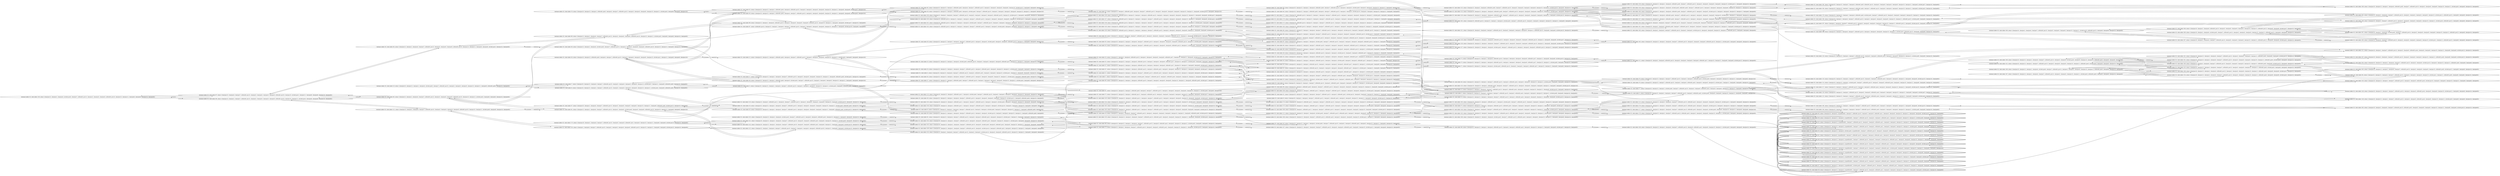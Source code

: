 digraph {
rankdir="LR"
s136[label="(instance index=25, state index=136, atoms={clear(pos12), clear(pos1), clear(pos4), at(robot,pos0), clear(pos7), at(block01,pos15), clear(pos2), clear(pos5), clear(pos3), at(block01,pos10), clear(pos13), clear(pos11), clear(pos8), clear(pos6), clear(pos14), clear(pos9)})"]
s99[label="(instance index=25, state index=99, atoms={clear(pos12), clear(pos1), clear(pos7), at(block01,pos15), clear(pos2), clear(pos5), clear(pos3), clear(pos0), at(block01,pos10), clear(pos13), clear(pos11), at(robot,pos4), clear(pos8), clear(pos6), clear(pos14), clear(pos9)})"]
s97[label="(instance index=25, state index=97, atoms={clear(pos12), clear(pos4), clear(pos7), at(block01,pos15), clear(pos2), clear(pos5), clear(pos3), clear(pos0), at(block01,pos10), clear(pos13), at(robot,pos1), clear(pos11), clear(pos8), clear(pos6), clear(pos14), clear(pos9)})"]
s64[label="(instance index=25, state index=64, atoms={clear(pos12), clear(pos1), clear(pos4), clear(pos7), at(block01,pos15), clear(pos5), clear(pos3), clear(pos0), at(block01,pos10), clear(pos13), clear(pos11), clear(pos8), clear(pos6), at(robot,pos2), clear(pos14), clear(pos9)})"]
s121[label="(instance index=25, state index=121, atoms={clear(pos12), clear(pos1), clear(pos4), clear(pos7), at(block01,pos15), clear(pos2), clear(pos5), clear(pos3), clear(pos0), at(block01,pos10), clear(pos13), clear(pos11), at(robot,pos8), clear(pos6), clear(pos14), clear(pos9)})"]
s65[label="(instance index=25, state index=65, atoms={clear(pos12), clear(pos1), clear(pos4), clear(pos7), at(block01,pos15), clear(pos2), clear(pos3), clear(pos0), at(block01,pos10), clear(pos13), clear(pos11), at(robot,pos5), clear(pos8), clear(pos6), clear(pos14), clear(pos9)})"]
s16[label="(instance index=25, state index=16, atoms={clear(pos10), clear(pos12), clear(pos1), clear(pos4), at(robot,pos0), clear(pos7), at(block01,pos15), clear(pos2), clear(pos5), clear(pos3), clear(pos13), clear(pos11), clear(pos8), at(block01,pos6), clear(pos14), clear(pos9)})"]
s98[label="(instance index=25, state index=98, atoms={clear(pos12), clear(pos1), clear(pos4), clear(pos7), at(block01,pos15), clear(pos2), clear(pos5), clear(pos0), at(block01,pos10), clear(pos13), clear(pos11), at(robot,pos3), clear(pos8), clear(pos6), clear(pos14), clear(pos9)})"]
s36[label="(instance index=25, state index=36, atoms={clear(pos12), clear(pos1), clear(pos4), at(robot,pos6), clear(pos7), at(block01,pos15), clear(pos2), clear(pos5), clear(pos3), clear(pos0), at(block01,pos10), clear(pos13), clear(pos11), clear(pos8), clear(pos14), clear(pos9)})"]
s79[label="(instance index=25, state index=79, atoms={clear(pos10), clear(pos12), clear(pos1), at(block01,pos9), clear(pos4), clear(pos7), at(block01,pos15), clear(pos2), clear(pos5), clear(pos0), clear(pos13), clear(pos11), at(robot,pos3), clear(pos8), clear(pos6), clear(pos14)})"]
s173[label="(instance index=25, state index=173, atoms={clear(pos10), clear(pos1), clear(pos4), clear(pos7), at(block01,pos15), clear(pos5), clear(pos3), at(block01,pos2), clear(pos0), clear(pos13), clear(pos11), clear(pos8), clear(pos6), at(robot,pos12), clear(pos14), clear(pos9)})"]
s26[label="(instance index=25, state index=26, atoms={clear(pos10), clear(pos12), at(block01,pos9), clear(pos4), clear(pos7), at(block01,pos15), clear(pos2), clear(pos5), clear(pos3), clear(pos0), clear(pos13), at(robot,pos1), clear(pos11), clear(pos8), clear(pos6), clear(pos14)})"]
s153[label="(instance index=25, state index=153, atoms={clear(pos1), clear(pos4), clear(pos7), at(block01,pos15), clear(pos2), clear(pos5), clear(pos3), clear(pos0), at(block01,pos10), clear(pos13), clear(pos11), clear(pos8), clear(pos6), at(robot,pos12), clear(pos14), clear(pos9)})"]
s81[label="(instance index=25, state index=81, atoms={clear(pos12), clear(pos1), clear(pos4), clear(pos7), at(block01,pos15), clear(pos2), clear(pos5), at(robot,pos9), clear(pos3), clear(pos0), at(block01,pos10), clear(pos13), clear(pos11), clear(pos8), clear(pos6), clear(pos14)})"]
s37[label="(instance index=25, state index=37, atoms={clear(pos10), clear(pos1), clear(pos4), clear(pos7), at(block01,pos15), clear(pos2), clear(pos5), clear(pos3), clear(pos0), clear(pos13), clear(pos11), clear(pos8), at(block01,pos6), at(robot,pos12), clear(pos14), clear(pos9)})"]
s8[label="(instance index=25, state index=8, atoms={clear(pos10), clear(pos12), clear(pos1), clear(pos7), at(block01,pos15), clear(pos2), clear(pos5), clear(pos3), clear(pos0), clear(pos13), clear(pos11), at(robot,pos4), clear(pos8), at(block01,pos6), clear(pos14), clear(pos9)})"]
s7[label="(instance index=25, state index=7, atoms={clear(pos10), clear(pos12), clear(pos4), clear(pos7), at(block01,pos15), clear(pos2), clear(pos5), clear(pos3), clear(pos0), clear(pos13), at(robot,pos1), clear(pos11), clear(pos8), at(block01,pos6), clear(pos14), clear(pos9)})"]
s66[label="(instance index=25, state index=66, atoms={clear(pos12), clear(pos1), clear(pos4), at(block01,pos15), clear(pos2), clear(pos5), clear(pos3), clear(pos0), at(block01,pos10), clear(pos13), clear(pos11), clear(pos8), clear(pos6), at(robot,pos7), clear(pos14), clear(pos9)})"]
s52[label="(instance index=25, state index=52, atoms={clear(pos10), clear(pos12), clear(pos1), at(block01,pos9), clear(pos4), at(block01,pos15), clear(pos2), clear(pos5), clear(pos3), clear(pos0), clear(pos13), clear(pos11), clear(pos8), clear(pos6), at(robot,pos7), clear(pos14)})"]
s50[label="(instance index=25, state index=50, atoms={clear(pos10), clear(pos12), clear(pos1), at(block01,pos9), clear(pos4), clear(pos7), at(block01,pos15), clear(pos5), clear(pos3), clear(pos0), clear(pos13), clear(pos11), clear(pos8), clear(pos6), at(robot,pos2), clear(pos14)})"]
s12[label="(instance index=25, state index=12, atoms={clear(pos10), clear(pos12), clear(pos1), at(block01,pos9), clear(pos4), clear(pos7), at(block01,pos15), clear(pos2), clear(pos3), clear(pos0), clear(pos13), clear(pos11), at(robot,pos5), clear(pos8), clear(pos6), clear(pos14)})"]
s49[label="(instance index=25, state index=49, atoms={clear(pos10), clear(pos12), clear(pos1), at(block01,pos9), clear(pos4), at(robot,pos0), clear(pos7), at(block01,pos15), clear(pos2), clear(pos5), clear(pos3), clear(pos13), clear(pos11), clear(pos8), clear(pos6), clear(pos14)})"]
s17[label="(instance index=25, state index=17, atoms={clear(pos10), clear(pos12), clear(pos1), clear(pos4), clear(pos7), at(block01,pos15), clear(pos5), clear(pos3), clear(pos0), clear(pos13), clear(pos11), clear(pos8), at(block01,pos6), at(robot,pos2), clear(pos14), clear(pos9)})"]
s141[label="(instance index=25, state index=141, atoms={clear(pos10), clear(pos12), clear(pos1), clear(pos4), clear(pos7), at(block01,pos15), clear(pos5), clear(pos3), at(block01,pos2), clear(pos0), clear(pos13), clear(pos11), at(robot,pos8), clear(pos6), clear(pos14), clear(pos9)})"]
s142[label="(instance index=25, state index=142, atoms={clear(pos10), clear(pos12), clear(pos1), clear(pos4), clear(pos7), at(block01,pos15), clear(pos5), clear(pos3), at(block01,pos2), clear(pos0), clear(pos11), clear(pos8), clear(pos6), at(robot,pos13), clear(pos14), clear(pos9)})"]
s132[label="(instance index=25, state index=132, atoms={clear(pos10), clear(pos12), clear(pos1), clear(pos4), at(robot,pos0), clear(pos7), at(block01,pos15), clear(pos5), clear(pos3), at(block01,pos2), clear(pos13), clear(pos11), clear(pos8), clear(pos6), clear(pos14), clear(pos9)})"]
s3[label="(instance index=25, state index=3, atoms={clear(pos10), clear(pos12), clear(pos1), clear(pos4), clear(pos7), at(block01,pos15), clear(pos2), clear(pos3), clear(pos0), clear(pos13), clear(pos11), at(robot,pos5), clear(pos8), at(block01,pos6), clear(pos14), clear(pos9)})"]
s122[label="(instance index=25, state index=122, atoms={clear(pos12), clear(pos1), clear(pos4), clear(pos7), at(block01,pos15), clear(pos2), clear(pos5), clear(pos3), clear(pos0), at(block01,pos10), clear(pos11), clear(pos8), clear(pos6), at(robot,pos13), clear(pos14), clear(pos9)})"]
s18[label="(instance index=25, state index=18, atoms={clear(pos10), clear(pos12), clear(pos1), clear(pos4), clear(pos7), at(block01,pos15), clear(pos2), clear(pos5), clear(pos3), clear(pos0), clear(pos13), clear(pos11), at(robot,pos8), at(block01,pos6), clear(pos14), clear(pos9)})"]
s20[label="(instance index=25, state index=20, atoms={clear(pos10), clear(pos12), clear(pos1), clear(pos4), clear(pos7), at(block01,pos15), clear(pos2), clear(pos5), clear(pos3), clear(pos0), clear(pos11), clear(pos8), at(block01,pos6), at(robot,pos13), clear(pos14), clear(pos9)})"]
s67[label="(instance index=25, state index=67, atoms={at(block01,pos14), clear(pos12), clear(pos1), clear(pos4), clear(pos7), at(block01,pos15), clear(pos2), clear(pos5), clear(pos3), clear(pos0), clear(pos13), clear(pos11), clear(pos8), at(robot,pos10), clear(pos6), clear(pos9)})"]
s123[label="(instance index=25, state index=123, atoms={clear(pos12), clear(pos1), at(block01,pos11), clear(pos4), clear(pos7), at(block01,pos15), clear(pos2), clear(pos5), clear(pos3), clear(pos0), clear(pos13), clear(pos8), at(robot,pos10), clear(pos6), clear(pos14), clear(pos9)})"]
s91[label="(instance index=25, state index=91, atoms={clear(pos10), clear(pos12), clear(pos4), clear(pos7), at(block01,pos15), clear(pos5), clear(pos3), at(block01,pos2), clear(pos0), clear(pos13), at(robot,pos1), clear(pos11), clear(pos8), clear(pos6), clear(pos14), clear(pos9)})"]
s24[label="(instance index=25, state index=24, atoms={clear(pos10), clear(pos12), clear(pos1), clear(pos4), clear(pos7), at(block01,pos15), clear(pos2), at(block01,pos5), clear(pos0), clear(pos13), clear(pos11), at(robot,pos3), clear(pos8), clear(pos6), clear(pos14), clear(pos9)})"]
s9[label="(instance index=25, state index=9, atoms={clear(pos10), clear(pos12), clear(pos1), clear(pos4), clear(pos7), at(block01,pos15), clear(pos2), clear(pos5), at(robot,pos9), clear(pos3), clear(pos0), clear(pos13), clear(pos11), clear(pos8), at(block01,pos6), clear(pos14)})"]
s4[label="(instance index=25, state index=4, atoms={clear(pos10), clear(pos12), clear(pos4), clear(pos7), at(block01,pos15), clear(pos2), at(block01,pos5), clear(pos3), clear(pos0), clear(pos13), at(robot,pos1), clear(pos11), clear(pos8), clear(pos6), clear(pos14), clear(pos9)})"]
s38[label="(instance index=25, state index=38, atoms={clear(pos10), clear(pos12), clear(pos1), clear(pos4), clear(pos7), at(block01,pos15), clear(pos2), clear(pos5), clear(pos3), clear(pos0), clear(pos13), at(robot,pos11), clear(pos8), at(block01,pos6), clear(pos14), clear(pos9)})"]
s39[label="(instance index=25, state index=39, atoms={clear(pos10), clear(pos12), clear(pos1), clear(pos4), clear(pos7), at(block01,pos15), clear(pos2), clear(pos5), at(robot,pos14), clear(pos3), clear(pos0), clear(pos13), clear(pos11), clear(pos8), at(block01,pos6), clear(pos9)})"]
s104[label="(instance index=25, state index=104, atoms={clear(pos10), clear(pos12), clear(pos1), clear(pos7), at(block01,pos15), clear(pos5), clear(pos3), at(block01,pos2), clear(pos0), clear(pos13), clear(pos11), at(robot,pos4), clear(pos8), clear(pos6), clear(pos14), clear(pos9)})"]
s105[label="(instance index=25, state index=105, atoms={clear(pos10), clear(pos12), clear(pos1), clear(pos4), clear(pos7), at(block01,pos15), clear(pos5), at(robot,pos9), clear(pos3), at(block01,pos2), clear(pos0), clear(pos13), clear(pos11), clear(pos8), clear(pos6), clear(pos14)})"]
s108[label="(instance index=25, state index=108, atoms={clear(pos10), clear(pos12), clear(pos1), clear(pos4), clear(pos7), at(block01,pos15), clear(pos5), at(robot,pos14), clear(pos3), at(block01,pos2), clear(pos0), clear(pos13), clear(pos11), clear(pos8), clear(pos6), clear(pos9)})"]
s35[label="(instance index=25, state index=35, atoms={clear(pos10), clear(pos12), clear(pos1), clear(pos4), clear(pos7), at(block01,pos15), clear(pos2), clear(pos5), clear(pos0), clear(pos13), clear(pos11), at(robot,pos3), clear(pos8), at(block01,pos6), clear(pos14), clear(pos9)})"]
s154[label="(instance index=25, state index=154, atoms={clear(pos12), clear(pos1), clear(pos4), clear(pos7), at(block01,pos15), clear(pos2), clear(pos5), at(robot,pos14), clear(pos3), clear(pos0), at(block01,pos10), clear(pos13), clear(pos11), clear(pos8), clear(pos6), clear(pos9)})"]
s27[label="(instance index=25, state index=27, atoms={clear(pos10), clear(pos12), clear(pos1), at(block01,pos9), clear(pos7), at(block01,pos15), clear(pos2), clear(pos5), clear(pos3), clear(pos0), clear(pos13), clear(pos11), at(robot,pos4), clear(pos8), clear(pos6), clear(pos14)})"]
s28[label="(instance index=25, state index=28, atoms={clear(pos10), clear(pos12), clear(pos1), at(block01,pos9), clear(pos4), at(robot,pos6), clear(pos7), at(block01,pos15), clear(pos2), clear(pos5), clear(pos3), clear(pos0), clear(pos13), clear(pos11), clear(pos8), clear(pos14)})"]
s82[label="(instance index=25, state index=82, atoms={clear(pos10), clear(pos12), clear(pos1), at(block01,pos9), clear(pos4), clear(pos7), at(block01,pos15), clear(pos2), clear(pos5), clear(pos3), clear(pos0), clear(pos13), at(robot,pos11), clear(pos8), clear(pos6), clear(pos14)})"]
s100[label="(instance index=25, state index=100, atoms={clear(pos12), clear(pos1), clear(pos4), clear(pos7), at(block01,pos15), clear(pos2), clear(pos5), clear(pos3), clear(pos0), at(block01,pos10), clear(pos13), at(robot,pos11), clear(pos8), clear(pos6), clear(pos14), clear(pos9)})"]
s29[label="(instance index=25, state index=29, atoms={clear(pos10), clear(pos12), clear(pos1), clear(pos4), clear(pos7), at(block01,pos15), clear(pos2), clear(pos5), at(robot,pos9), clear(pos3), clear(pos0), at(block01,pos13), clear(pos11), clear(pos8), clear(pos6), clear(pos14)})"]
s10[label="(instance index=25, state index=10, atoms={clear(pos10), clear(pos12), clear(pos1), clear(pos4), at(robot,pos6), at(block01,pos15), clear(pos2), clear(pos5), clear(pos3), clear(pos0), at(block01,pos7), clear(pos13), clear(pos11), clear(pos8), clear(pos14), clear(pos9)})"]
s103[label="(instance index=25, state index=103, atoms={clear(pos10), at(block01,pos14), clear(pos12), clear(pos1), clear(pos4), clear(pos7), at(block01,pos15), clear(pos2), clear(pos5), clear(pos3), clear(pos0), clear(pos13), at(robot,pos11), clear(pos8), clear(pos6), clear(pos9)})"]
s102[label="(instance index=25, state index=102, atoms={clear(pos10), at(block01,pos14), clear(pos12), clear(pos1), clear(pos4), clear(pos7), at(block01,pos15), clear(pos2), clear(pos5), at(robot,pos9), clear(pos3), clear(pos0), clear(pos13), clear(pos11), clear(pos8), clear(pos6)})"]
s101[label="(instance index=25, state index=101, atoms={clear(pos10), at(block01,pos14), clear(pos12), clear(pos1), clear(pos4), at(robot,pos6), clear(pos7), at(block01,pos15), clear(pos2), clear(pos5), clear(pos3), clear(pos0), clear(pos13), clear(pos11), clear(pos8), clear(pos9)})"]
s156[label="(instance index=25, state index=156, atoms={clear(pos10), clear(pos12), clear(pos1), at(block01,pos11), clear(pos4), clear(pos7), at(block01,pos15), clear(pos2), clear(pos5), at(robot,pos14), clear(pos3), clear(pos0), clear(pos13), clear(pos8), clear(pos6), clear(pos9)})"]
s110[label="(instance index=25, state index=110, atoms={clear(pos10), clear(pos12), clear(pos1), at(block01,pos11), clear(pos4), at(robot,pos6), clear(pos7), at(block01,pos15), clear(pos2), clear(pos5), clear(pos3), clear(pos0), clear(pos13), clear(pos8), clear(pos14), clear(pos9)})"]
s155[label="(instance index=25, state index=155, atoms={clear(pos10), clear(pos12), clear(pos1), at(block01,pos11), clear(pos4), clear(pos7), at(block01,pos15), clear(pos2), clear(pos5), at(robot,pos9), clear(pos3), clear(pos0), clear(pos13), clear(pos8), clear(pos6), clear(pos14)})"]
s47[label="(instance index=25, state index=47, atoms={clear(pos10), clear(pos12), clear(pos1), clear(pos4), at(block01,pos15), clear(pos2), at(block01,pos5), clear(pos3), clear(pos0), clear(pos13), clear(pos11), clear(pos8), clear(pos6), at(robot,pos7), clear(pos14), clear(pos9)})"]
s1[label="(instance index=25, state index=1, atoms={clear(pos10), clear(pos12), clear(pos1), clear(pos4), at(robot,pos0), clear(pos7), at(block01,pos15), clear(pos2), at(block01,pos5), clear(pos3), clear(pos13), clear(pos11), clear(pos8), clear(pos6), clear(pos14), clear(pos9)})"]
s19[label="(instance index=25, state index=19, atoms={clear(pos12), clear(pos1), clear(pos4), clear(pos7), at(block01,pos15), clear(pos2), clear(pos5), clear(pos3), clear(pos0), clear(pos13), clear(pos11), clear(pos8), at(block01,pos6), at(robot,pos10), clear(pos14), clear(pos9)})"]
s68[label="(instance index=25, state index=68, atoms={clear(pos10), clear(pos12), clear(pos1), clear(pos4), clear(pos7), at(block01,pos15), clear(pos3), at(block01,pos2), clear(pos0), clear(pos13), clear(pos11), at(robot,pos5), clear(pos8), clear(pos6), clear(pos14), clear(pos9)})"]
s70[label="(instance index=25, state index=70, atoms={clear(pos12), clear(pos1), clear(pos4), clear(pos7), at(block01,pos15), clear(pos5), clear(pos3), at(block01,pos2), clear(pos0), clear(pos13), clear(pos11), clear(pos8), at(robot,pos10), clear(pos6), clear(pos14), clear(pos9)})"]
s11[label="(instance index=25, state index=11, atoms={clear(pos10), clear(pos12), clear(pos1), clear(pos4), clear(pos7), at(block01,pos15), at(block01,pos5), clear(pos3), clear(pos0), clear(pos13), clear(pos11), clear(pos8), clear(pos6), at(robot,pos2), clear(pos14), clear(pos9)})"]
s63[label="(instance index=25, state index=63, atoms={clear(pos10), clear(pos12), clear(pos1), clear(pos4), at(block01,pos15), clear(pos2), clear(pos5), clear(pos3), clear(pos0), clear(pos13), clear(pos11), clear(pos8), at(block01,pos6), at(robot,pos7), clear(pos14), clear(pos9)})"]
s51[label="(instance index=25, state index=51, atoms={clear(pos10), clear(pos12), clear(pos1), at(block01,pos9), clear(pos4), clear(pos7), at(block01,pos15), clear(pos2), clear(pos5), clear(pos3), clear(pos0), clear(pos13), clear(pos11), at(robot,pos8), clear(pos6), clear(pos14)})"]
s53[label="(instance index=25, state index=53, atoms={clear(pos12), clear(pos1), at(block01,pos9), clear(pos4), clear(pos7), at(block01,pos15), clear(pos2), clear(pos5), clear(pos3), clear(pos0), clear(pos13), clear(pos11), clear(pos8), at(robot,pos10), clear(pos6), clear(pos14)})"]
s133[label="(instance index=25, state index=133, atoms={clear(pos10), clear(pos12), clear(pos1), clear(pos4), clear(pos7), at(block01,pos15), at(block01,pos3), clear(pos5), clear(pos0), clear(pos13), clear(pos11), clear(pos8), clear(pos6), at(robot,pos2), clear(pos14), clear(pos9)})"]
s55[label="(instance index=25, state index=55, atoms={clear(pos10), clear(pos12), clear(pos1), clear(pos4), clear(pos7), at(block01,pos15), clear(pos2), clear(pos5), clear(pos3), clear(pos0), at(block01,pos13), clear(pos11), at(robot,pos8), clear(pos6), clear(pos14), clear(pos9)})"]
s54[label="(instance index=25, state index=54, atoms={clear(pos10), clear(pos12), clear(pos1), clear(pos4), clear(pos7), at(block01,pos15), clear(pos2), clear(pos3), clear(pos0), at(block01,pos13), clear(pos11), at(robot,pos5), clear(pos8), clear(pos6), clear(pos14), clear(pos9)})"]
s56[label="(instance index=25, state index=56, atoms={clear(pos12), clear(pos1), clear(pos4), clear(pos7), at(block01,pos15), clear(pos2), clear(pos5), clear(pos3), clear(pos0), at(block01,pos13), clear(pos11), clear(pos8), at(robot,pos10), clear(pos6), clear(pos14), clear(pos9)})"]
s23[label="(instance index=25, state index=23, atoms={clear(pos12), clear(pos1), clear(pos4), at(block01,pos15), clear(pos2), clear(pos5), clear(pos3), clear(pos0), at(block01,pos7), clear(pos13), clear(pos11), clear(pos8), at(robot,pos10), clear(pos6), clear(pos14), clear(pos9)})"]
s22[label="(instance index=25, state index=22, atoms={clear(pos10), clear(pos12), clear(pos1), clear(pos4), at(block01,pos15), clear(pos2), clear(pos3), clear(pos0), at(block01,pos7), clear(pos13), clear(pos11), at(robot,pos5), clear(pos8), clear(pos6), clear(pos14), clear(pos9)})"]
s21[label="(instance index=25, state index=21, atoms={clear(pos10), clear(pos12), clear(pos1), clear(pos4), at(block01,pos15), clear(pos5), clear(pos3), clear(pos0), at(block01,pos7), clear(pos13), clear(pos11), clear(pos8), clear(pos6), at(robot,pos2), clear(pos14), clear(pos9)})"]
s139[label="(instance index=25, state index=139, atoms={clear(pos10), at(block01,pos14), clear(pos12), clear(pos1), clear(pos4), at(block01,pos15), clear(pos2), clear(pos5), clear(pos3), clear(pos0), clear(pos13), clear(pos11), clear(pos8), clear(pos6), at(robot,pos7), clear(pos9)})"]
s130[label="(instance index=25, state index=130, atoms={clear(pos10), at(block01,pos14), clear(pos12), clear(pos1), clear(pos4), clear(pos7), at(block01,pos15), clear(pos2), clear(pos5), clear(pos3), clear(pos0), clear(pos11), clear(pos8), clear(pos6), at(robot,pos13), clear(pos9)})"]
s140[label="(instance index=25, state index=140, atoms={clear(pos10), at(block01,pos14), clear(pos12), clear(pos1), clear(pos4), clear(pos7), at(block01,pos15), clear(pos2), clear(pos5), clear(pos3), clear(pos0), clear(pos13), clear(pos11), at(robot,pos8), clear(pos6), clear(pos9)})"]
s138[label="(instance index=25, state index=138, atoms={clear(pos10), at(block01,pos14), clear(pos12), clear(pos1), clear(pos4), clear(pos7), at(block01,pos15), clear(pos2), clear(pos3), clear(pos0), clear(pos13), clear(pos11), at(robot,pos5), clear(pos8), clear(pos6), clear(pos9)})"]
s137[label="(instance index=25, state index=137, atoms={clear(pos10), at(block01,pos14), clear(pos12), clear(pos1), clear(pos4), clear(pos7), at(block01,pos15), clear(pos5), clear(pos3), clear(pos0), clear(pos13), clear(pos11), clear(pos8), clear(pos6), at(robot,pos2), clear(pos9)})"]
s183[label="(instance index=25, state index=183, atoms={clear(pos10), clear(pos12), clear(pos1), at(block01,pos11), clear(pos4), clear(pos7), at(block01,pos15), clear(pos2), clear(pos5), clear(pos3), clear(pos0), clear(pos8), clear(pos6), at(robot,pos13), clear(pos14), clear(pos9)})"]
s143[label="(instance index=25, state index=143, atoms={clear(pos10), clear(pos12), clear(pos1), at(block01,pos11), clear(pos4), clear(pos7), at(block01,pos15), clear(pos5), clear(pos3), clear(pos0), clear(pos13), clear(pos8), clear(pos6), at(robot,pos2), clear(pos14), clear(pos9)})"]
s72[label="(instance index=25, state index=72, atoms={clear(pos10), clear(pos12), clear(pos1), at(block01,pos11), clear(pos4), at(block01,pos15), clear(pos2), clear(pos5), clear(pos3), clear(pos0), clear(pos13), clear(pos8), clear(pos6), at(robot,pos7), clear(pos14), clear(pos9)})"]
s144[label="(instance index=25, state index=144, atoms={clear(pos10), clear(pos12), clear(pos1), at(block01,pos11), clear(pos4), clear(pos7), at(block01,pos15), clear(pos2), clear(pos3), clear(pos0), clear(pos13), at(robot,pos5), clear(pos8), clear(pos6), clear(pos14), clear(pos9)})"]
s182[label="(instance index=25, state index=182, atoms={clear(pos10), clear(pos12), clear(pos1), at(block01,pos11), clear(pos4), clear(pos7), at(block01,pos15), clear(pos2), clear(pos5), clear(pos3), clear(pos0), clear(pos13), at(robot,pos8), clear(pos6), clear(pos14), clear(pos9)})"]
s80[label="(instance index=25, state index=80, atoms={clear(pos10), clear(pos1), at(block01,pos9), clear(pos4), clear(pos7), at(block01,pos15), clear(pos2), clear(pos5), clear(pos3), clear(pos0), clear(pos13), clear(pos11), clear(pos8), clear(pos6), at(robot,pos12), clear(pos14)})"]
s25[label="(instance index=25, state index=25, atoms={clear(pos10), clear(pos12), clear(pos1), clear(pos4), at(robot,pos6), clear(pos7), at(block01,pos15), clear(pos2), at(block01,pos5), clear(pos3), clear(pos0), clear(pos13), clear(pos11), clear(pos8), clear(pos14), clear(pos9)})"]
s107[label="(instance index=25, state index=107, atoms={clear(pos10), clear(pos12), clear(pos1), clear(pos4), clear(pos7), at(block01,pos15), clear(pos5), clear(pos3), at(block01,pos2), clear(pos0), clear(pos13), at(robot,pos11), clear(pos8), clear(pos6), clear(pos14), clear(pos9)})"]
s40[label="(instance index=25, state index=40, atoms={clear(pos10), clear(pos12), clear(pos1), clear(pos4), at(robot,pos6), clear(pos7), at(block01,pos15), clear(pos5), clear(pos3), at(block01,pos2), clear(pos0), clear(pos13), clear(pos11), clear(pos8), clear(pos14), clear(pos9)})"]
s31[label="(instance index=25, state index=31, atoms={clear(pos10), clear(pos12), clear(pos1), clear(pos4), clear(pos7), at(block01,pos15), clear(pos2), at(block01,pos5), at(robot,pos14), clear(pos3), clear(pos0), clear(pos13), clear(pos11), clear(pos8), clear(pos6), clear(pos9)})"]
s30[label="(instance index=25, state index=30, atoms={clear(pos10), clear(pos12), clear(pos1), clear(pos4), clear(pos7), at(block01,pos15), clear(pos2), at(block01,pos5), clear(pos3), clear(pos0), clear(pos13), at(robot,pos11), clear(pos8), clear(pos6), clear(pos14), clear(pos9)})"]
s0[label="(instance index=25, state index=0, atoms={clear(pos10), clear(pos12), clear(pos1), clear(pos7), at(block01,pos15), clear(pos2), at(block01,pos5), clear(pos3), clear(pos0), clear(pos13), clear(pos11), at(robot,pos4), clear(pos8), clear(pos6), clear(pos14), clear(pos9)})"]
s6[label="(instance index=25, state index=6, atoms={clear(pos10), clear(pos1), clear(pos4), clear(pos7), at(block01,pos15), clear(pos2), at(block01,pos5), clear(pos3), clear(pos0), clear(pos13), clear(pos11), clear(pos8), clear(pos6), at(robot,pos12), clear(pos14), clear(pos9)})"]
s83[label="(instance index=25, state index=83, atoms={clear(pos10), clear(pos12), clear(pos1), at(block01,pos9), clear(pos4), clear(pos7), at(block01,pos15), clear(pos2), clear(pos5), at(robot,pos14), clear(pos3), clear(pos0), clear(pos13), clear(pos11), clear(pos8), clear(pos6)})"]
s84[label="(instance index=25, state index=84, atoms={clear(pos10), clear(pos12), clear(pos1), clear(pos4), at(block01,pos8), clear(pos7), at(block01,pos15), clear(pos2), clear(pos5), at(robot,pos9), clear(pos3), clear(pos0), clear(pos13), clear(pos11), clear(pos6), clear(pos14)})"]
s166[label="(instance index=25, state index=166, atoms={clear(pos10), clear(pos12), clear(pos4), clear(pos7), at(block01,pos15), at(block01,pos3), clear(pos2), clear(pos5), clear(pos0), clear(pos13), at(robot,pos1), clear(pos11), clear(pos8), clear(pos6), clear(pos14), clear(pos9)})"]
s112[label="(instance index=25, state index=112, atoms={clear(pos10), clear(pos12), clear(pos1), clear(pos4), at(robot,pos6), clear(pos7), at(block01,pos15), at(block01,pos3), clear(pos2), clear(pos5), clear(pos0), clear(pos13), clear(pos11), clear(pos8), clear(pos14), clear(pos9)})"]
s86[label="(instance index=25, state index=86, atoms={clear(pos10), clear(pos12), clear(pos1), clear(pos7), at(block01,pos15), clear(pos2), clear(pos5), clear(pos3), clear(pos0), at(block01,pos13), clear(pos11), at(robot,pos4), clear(pos8), clear(pos6), clear(pos14), clear(pos9)})"]
s88[label="(instance index=25, state index=88, atoms={clear(pos10), clear(pos1), clear(pos4), clear(pos7), at(block01,pos15), clear(pos2), clear(pos5), clear(pos3), clear(pos0), at(block01,pos13), clear(pos11), clear(pos8), clear(pos6), at(robot,pos12), clear(pos14), clear(pos9)})"]
s87[label="(instance index=25, state index=87, atoms={clear(pos10), clear(pos12), clear(pos1), clear(pos4), at(robot,pos6), clear(pos7), at(block01,pos15), clear(pos2), clear(pos5), clear(pos3), clear(pos0), at(block01,pos13), clear(pos11), clear(pos8), clear(pos14), clear(pos9)})"]
s85[label="(instance index=25, state index=85, atoms={clear(pos10), clear(pos12), clear(pos4), clear(pos7), at(block01,pos15), clear(pos2), clear(pos5), clear(pos3), clear(pos0), at(block01,pos13), at(robot,pos1), clear(pos11), clear(pos8), clear(pos6), clear(pos14), clear(pos9)})"]
s90[label="(instance index=25, state index=90, atoms={clear(pos10), clear(pos12), clear(pos1), clear(pos4), clear(pos7), at(block01,pos15), clear(pos2), clear(pos5), at(robot,pos14), clear(pos3), clear(pos0), at(block01,pos13), clear(pos11), clear(pos8), clear(pos6), clear(pos9)})"]
s89[label="(instance index=25, state index=89, atoms={clear(pos10), clear(pos12), clear(pos1), clear(pos4), clear(pos7), at(block01,pos15), clear(pos2), clear(pos5), clear(pos3), clear(pos0), at(block01,pos13), at(robot,pos11), clear(pos8), clear(pos6), clear(pos14), clear(pos9)})"]
s46[label="(instance index=25, state index=46, atoms={clear(pos10), clear(pos12), clear(pos1), clear(pos4), at(block01,pos15), clear(pos2), clear(pos5), at(robot,pos14), clear(pos3), clear(pos0), at(block01,pos7), clear(pos13), clear(pos11), clear(pos8), clear(pos6), clear(pos9)})"]
s44[label="(instance index=25, state index=44, atoms={clear(pos10), clear(pos12), clear(pos1), clear(pos4), at(block01,pos15), clear(pos2), clear(pos5), at(robot,pos9), clear(pos3), clear(pos0), at(block01,pos7), clear(pos13), clear(pos11), clear(pos8), clear(pos6), clear(pos14)})"]
s45[label="(instance index=25, state index=45, atoms={clear(pos10), clear(pos12), clear(pos1), clear(pos4), at(block01,pos15), clear(pos2), clear(pos5), clear(pos3), clear(pos0), at(block01,pos7), clear(pos13), at(robot,pos11), clear(pos8), clear(pos6), clear(pos14), clear(pos9)})"]
s43[label="(instance index=25, state index=43, atoms={clear(pos10), clear(pos12), clear(pos1), at(block01,pos15), clear(pos2), clear(pos5), clear(pos3), clear(pos0), at(block01,pos7), clear(pos13), clear(pos11), at(robot,pos4), clear(pos8), clear(pos6), clear(pos14), clear(pos9)})"]
s41[label="(instance index=25, state index=41, atoms={clear(pos10), clear(pos12), clear(pos4), at(block01,pos15), clear(pos2), clear(pos5), clear(pos3), clear(pos0), at(block01,pos7), clear(pos13), at(robot,pos1), clear(pos11), clear(pos8), clear(pos6), clear(pos14), clear(pos9)})"]
s42[label="(instance index=25, state index=42, atoms={clear(pos10), clear(pos12), clear(pos1), clear(pos4), at(block01,pos15), clear(pos2), clear(pos5), clear(pos0), at(block01,pos7), clear(pos13), clear(pos11), at(robot,pos3), clear(pos8), clear(pos6), clear(pos14), clear(pos9)})"]
s171[label="(instance index=25, state index=171, atoms={clear(pos10), at(block01,pos14), clear(pos12), clear(pos1), clear(pos4), clear(pos7), at(block01,pos15), clear(pos2), clear(pos5), clear(pos0), clear(pos13), clear(pos11), at(robot,pos3), clear(pos8), clear(pos6), clear(pos9)})"]
s163[label="(instance index=25, state index=163, atoms={clear(pos10), at(block01,pos14), clear(pos1), clear(pos4), clear(pos7), at(block01,pos15), clear(pos2), clear(pos5), clear(pos3), clear(pos0), clear(pos13), clear(pos11), clear(pos8), clear(pos6), at(robot,pos12), clear(pos9)})"]
s172[label="(instance index=25, state index=172, atoms={clear(pos10), at(block01,pos14), clear(pos12), clear(pos1), clear(pos7), at(block01,pos15), clear(pos2), clear(pos5), clear(pos3), clear(pos0), clear(pos13), clear(pos11), at(robot,pos4), clear(pos8), clear(pos6), clear(pos9)})"]
s170[label="(instance index=25, state index=170, atoms={clear(pos10), at(block01,pos14), clear(pos12), clear(pos4), clear(pos7), at(block01,pos15), clear(pos2), clear(pos5), clear(pos3), clear(pos0), clear(pos13), at(robot,pos1), clear(pos11), clear(pos8), clear(pos6), clear(pos9)})"]
s198[label="(instance index=25, state index=198, atoms={clear(pos10), clear(pos1), at(block01,pos11), clear(pos4), clear(pos7), at(block01,pos15), clear(pos2), clear(pos5), clear(pos3), clear(pos0), clear(pos13), clear(pos8), clear(pos6), at(robot,pos12), clear(pos14), clear(pos9)})"]
s109[label="(instance index=25, state index=109, atoms={clear(pos10), clear(pos12), clear(pos1), at(block01,pos11), clear(pos4), clear(pos7), at(block01,pos15), clear(pos2), clear(pos5), clear(pos0), clear(pos13), at(robot,pos3), clear(pos8), clear(pos6), clear(pos14), clear(pos9)})"]
s174[label="(instance index=25, state index=174, atoms={clear(pos10), clear(pos12), at(block01,pos11), clear(pos4), clear(pos7), at(block01,pos15), clear(pos2), clear(pos5), clear(pos3), clear(pos0), clear(pos13), at(robot,pos1), clear(pos8), clear(pos6), clear(pos14), clear(pos9)})"]
s175[label="(instance index=25, state index=175, atoms={clear(pos10), clear(pos12), clear(pos1), at(block01,pos11), clear(pos7), at(block01,pos15), clear(pos2), clear(pos5), clear(pos3), clear(pos0), clear(pos13), at(robot,pos4), clear(pos8), clear(pos6), clear(pos14), clear(pos9)})"]
s14[label="(instance index=25, state index=14, atoms={clear(pos10), clear(pos12), clear(pos1), clear(pos4), clear(pos7), at(block01,pos15), clear(pos2), at(block01,pos5), clear(pos3), clear(pos0), clear(pos11), clear(pos8), clear(pos6), at(robot,pos13), clear(pos14), clear(pos9)})"]
s13[label="(instance index=25, state index=13, atoms={clear(pos12), clear(pos1), clear(pos4), clear(pos7), at(block01,pos15), clear(pos2), at(block01,pos5), clear(pos3), clear(pos0), clear(pos13), clear(pos11), clear(pos8), at(robot,pos10), clear(pos6), clear(pos14), clear(pos9)})"]
s69[label="(instance index=25, state index=69, atoms={clear(pos10), clear(pos12), clear(pos1), clear(pos4), at(block01,pos15), clear(pos5), clear(pos3), at(block01,pos2), clear(pos0), clear(pos13), clear(pos11), clear(pos8), clear(pos6), at(robot,pos7), clear(pos14), clear(pos9)})"]
s2[label="(instance index=25, state index=2, atoms={clear(pos10), clear(pos12), clear(pos1), clear(pos4), clear(pos7), at(block01,pos15), clear(pos2), at(block01,pos5), clear(pos3), clear(pos0), clear(pos13), clear(pos11), at(robot,pos8), clear(pos6), clear(pos14), clear(pos9)})"]
s120[label="(instance index=25, state index=120, atoms={clear(pos10), clear(pos12), clear(pos1), at(block01,pos9), clear(pos4), clear(pos7), at(block01,pos15), clear(pos2), clear(pos5), clear(pos3), clear(pos0), clear(pos11), clear(pos8), clear(pos6), at(robot,pos13), clear(pos14)})"]
s48[label="(instance index=25, state index=48, atoms={clear(pos10), clear(pos12), clear(pos1), clear(pos7), at(block01,pos15), clear(pos2), at(block01,pos4), clear(pos3), clear(pos0), clear(pos13), clear(pos11), at(robot,pos5), clear(pos8), clear(pos6), clear(pos14), clear(pos9)})"]
s126[label="(instance index=25, state index=126, atoms={clear(pos10), clear(pos12), clear(pos1), clear(pos4), at(block01,pos8), clear(pos7), at(block01,pos15), clear(pos2), clear(pos5), clear(pos3), clear(pos0), clear(pos11), clear(pos6), at(robot,pos13), clear(pos14), clear(pos9)})"]
s125[label="(instance index=25, state index=125, atoms={clear(pos12), clear(pos1), clear(pos4), at(block01,pos8), clear(pos7), at(block01,pos15), clear(pos2), clear(pos5), clear(pos3), clear(pos0), clear(pos13), clear(pos11), at(robot,pos10), clear(pos6), clear(pos14), clear(pos9)})"]
s124[label="(instance index=25, state index=124, atoms={clear(pos10), clear(pos12), clear(pos1), clear(pos4), at(block01,pos8), clear(pos7), at(block01,pos15), clear(pos2), clear(pos3), clear(pos0), clear(pos13), clear(pos11), at(robot,pos5), clear(pos6), clear(pos14), clear(pos9)})"]
s188[label="(instance index=25, state index=188, atoms={clear(pos10), clear(pos12), clear(pos1), clear(pos4), at(robot,pos0), clear(pos7), at(block01,pos15), at(block01,pos3), clear(pos2), clear(pos5), clear(pos13), clear(pos11), clear(pos8), clear(pos6), clear(pos14), clear(pos9)})"]
s145[label="(instance index=25, state index=145, atoms={clear(pos10), clear(pos12), clear(pos1), clear(pos4), clear(pos7), at(block01,pos15), at(block01,pos3), clear(pos2), clear(pos0), clear(pos13), clear(pos11), at(robot,pos5), clear(pos8), clear(pos6), clear(pos14), clear(pos9)})"]
s146[label="(instance index=25, state index=146, atoms={clear(pos12), clear(pos1), clear(pos4), clear(pos7), at(block01,pos15), at(block01,pos3), clear(pos2), clear(pos5), clear(pos0), clear(pos13), clear(pos11), clear(pos8), at(robot,pos10), clear(pos6), clear(pos14), clear(pos9)})"]
s75[label="(instance index=25, state index=75, atoms={clear(pos10), clear(pos12), clear(pos1), clear(pos4), at(block01,pos15), at(block01,pos3), clear(pos2), clear(pos5), clear(pos0), clear(pos13), clear(pos11), clear(pos8), clear(pos6), at(robot,pos7), clear(pos14), clear(pos9)})"]
s127[label="(instance index=25, state index=127, atoms={clear(pos10), clear(pos12), clear(pos1), clear(pos4), at(robot,pos0), clear(pos7), at(block01,pos15), clear(pos2), clear(pos5), clear(pos3), at(block01,pos13), clear(pos11), clear(pos8), clear(pos6), clear(pos14), clear(pos9)})"]
s129[label="(instance index=25, state index=129, atoms={clear(pos10), clear(pos12), clear(pos1), clear(pos4), at(block01,pos15), clear(pos2), clear(pos5), clear(pos3), clear(pos0), at(block01,pos13), clear(pos11), clear(pos8), clear(pos6), at(robot,pos7), clear(pos14), clear(pos9)})"]
s128[label="(instance index=25, state index=128, atoms={clear(pos10), clear(pos12), clear(pos1), clear(pos4), clear(pos7), at(block01,pos15), clear(pos5), clear(pos3), clear(pos0), at(block01,pos13), clear(pos11), clear(pos8), clear(pos6), at(robot,pos2), clear(pos14), clear(pos9)})"]
s131[label="(instance index=25, state index=131, atoms={clear(pos10), clear(pos1), clear(pos4), clear(pos7), at(block01,pos15), clear(pos2), clear(pos5), clear(pos3), clear(pos0), clear(pos11), at(block01,pos12), clear(pos8), clear(pos6), at(robot,pos13), clear(pos14), clear(pos9)})"]
s74[label="(instance index=25, state index=74, atoms={clear(pos10), clear(pos12), clear(pos1), clear(pos4), at(block01,pos15), clear(pos2), clear(pos5), clear(pos3), clear(pos0), at(block01,pos7), clear(pos11), clear(pos8), clear(pos6), at(robot,pos13), clear(pos14), clear(pos9)})"]
s73[label="(instance index=25, state index=73, atoms={clear(pos10), clear(pos12), clear(pos1), clear(pos4), at(block01,pos15), clear(pos2), clear(pos5), clear(pos3), clear(pos0), at(block01,pos7), clear(pos13), clear(pos11), at(robot,pos8), clear(pos6), clear(pos14), clear(pos9)})"]
s71[label="(instance index=25, state index=71, atoms={clear(pos10), clear(pos12), clear(pos1), clear(pos4), at(robot,pos0), at(block01,pos15), clear(pos2), clear(pos5), clear(pos3), at(block01,pos7), clear(pos13), clear(pos11), clear(pos8), clear(pos6), clear(pos14), clear(pos9)})"]
s192[label="(instance index=25, state index=192, atoms={clear(pos10), at(block01,pos14), clear(pos12), clear(pos1), clear(pos4), at(robot,pos0), clear(pos7), at(block01,pos15), clear(pos2), clear(pos5), clear(pos3), clear(pos13), clear(pos11), clear(pos8), clear(pos6), clear(pos9)})"]
s193[label="(instance index=25, state index=193, atoms={clear(pos10), clear(pos12), clear(pos1), at(block01,pos11), clear(pos4), at(robot,pos0), clear(pos7), at(block01,pos15), clear(pos2), clear(pos5), clear(pos3), clear(pos13), clear(pos8), clear(pos6), clear(pos14), clear(pos9)})"]
s106[label="(instance index=25, state index=106, atoms={clear(pos10), clear(pos12), clear(pos1), clear(pos4), clear(pos7), at(block01,pos15), clear(pos5), at(block01,pos2), clear(pos0), clear(pos13), clear(pos11), at(robot,pos3), clear(pos8), clear(pos6), clear(pos14), clear(pos9)})"]
s5[label="(instance index=25, state index=5, atoms={clear(pos10), clear(pos12), clear(pos1), clear(pos4), clear(pos7), at(block01,pos15), clear(pos2), at(block01,pos5), at(robot,pos9), clear(pos3), clear(pos0), clear(pos13), clear(pos11), clear(pos8), clear(pos6), clear(pos14)})"]
s78[label="(instance index=25, state index=78, atoms={clear(pos10), clear(pos12), clear(pos1), clear(pos7), at(block01,pos15), clear(pos2), clear(pos5), at(block01,pos4), at(robot,pos9), clear(pos3), clear(pos0), clear(pos13), clear(pos11), clear(pos8), clear(pos6), clear(pos14)})"]
s77[label="(instance index=25, state index=77, atoms={clear(pos10), clear(pos12), clear(pos1), at(robot,pos6), clear(pos7), at(block01,pos15), clear(pos2), clear(pos5), at(block01,pos4), clear(pos3), clear(pos0), clear(pos13), clear(pos11), clear(pos8), clear(pos14), clear(pos9)})"]
s76[label="(instance index=25, state index=76, atoms={clear(pos10), clear(pos12), clear(pos7), at(block01,pos15), clear(pos2), clear(pos5), at(block01,pos4), clear(pos3), clear(pos0), clear(pos13), at(robot,pos1), clear(pos11), clear(pos8), clear(pos6), clear(pos14), clear(pos9)})"]
s161[label="(instance index=25, state index=161, atoms={clear(pos10), clear(pos1), clear(pos4), at(block01,pos8), clear(pos7), at(block01,pos15), clear(pos2), clear(pos5), clear(pos3), clear(pos0), clear(pos13), clear(pos11), clear(pos6), at(robot,pos12), clear(pos14), clear(pos9)})"]
s160[label="(instance index=25, state index=160, atoms={clear(pos10), clear(pos12), clear(pos1), clear(pos4), at(block01,pos8), clear(pos7), at(block01,pos15), clear(pos2), clear(pos5), at(robot,pos14), clear(pos3), clear(pos0), clear(pos13), clear(pos11), clear(pos6), clear(pos9)})"]
s158[label="(instance index=25, state index=158, atoms={clear(pos10), clear(pos12), clear(pos1), clear(pos4), at(robot,pos6), at(block01,pos8), clear(pos7), at(block01,pos15), clear(pos2), clear(pos5), clear(pos3), clear(pos0), clear(pos13), clear(pos11), clear(pos14), clear(pos9)})"]
s159[label="(instance index=25, state index=159, atoms={clear(pos10), clear(pos12), clear(pos1), clear(pos4), at(block01,pos8), clear(pos7), at(block01,pos15), clear(pos2), clear(pos5), clear(pos3), clear(pos0), clear(pos13), at(robot,pos11), clear(pos6), clear(pos14), clear(pos9)})"]
s157[label="(instance index=25, state index=157, atoms={clear(pos10), clear(pos12), clear(pos4), at(block01,pos8), clear(pos7), at(block01,pos15), clear(pos2), clear(pos5), clear(pos3), clear(pos0), clear(pos13), at(robot,pos1), clear(pos11), clear(pos6), clear(pos14), clear(pos9)})"]
s147[label="(instance index=25, state index=147, atoms={clear(pos10), clear(pos12), clear(pos1), at(block01,pos8), clear(pos7), at(block01,pos15), clear(pos2), clear(pos5), clear(pos3), clear(pos0), clear(pos13), clear(pos11), at(robot,pos4), clear(pos6), clear(pos14), clear(pos9)})"]
s176[label="(instance index=25, state index=176, atoms={clear(pos10), clear(pos12), clear(pos1), clear(pos7), at(block01,pos15), at(block01,pos3), clear(pos2), clear(pos5), clear(pos0), clear(pos13), clear(pos11), at(robot,pos4), clear(pos8), clear(pos6), clear(pos14), clear(pos9)})"]
s177[label="(instance index=25, state index=177, atoms={clear(pos10), clear(pos12), clear(pos1), clear(pos4), clear(pos7), at(block01,pos15), at(block01,pos3), clear(pos2), clear(pos5), at(robot,pos9), clear(pos0), clear(pos13), clear(pos11), clear(pos8), clear(pos6), clear(pos14)})"]
s113[label="(instance index=25, state index=113, atoms={clear(pos10), clear(pos12), clear(pos1), clear(pos4), clear(pos7), at(block01,pos15), at(block01,pos3), clear(pos2), clear(pos5), clear(pos0), clear(pos13), at(robot,pos11), clear(pos8), clear(pos6), clear(pos14), clear(pos9)})"]
s178[label="(instance index=25, state index=178, atoms={clear(pos10), clear(pos12), clear(pos1), clear(pos4), clear(pos7), at(block01,pos15), at(block01,pos3), clear(pos2), clear(pos5), at(robot,pos14), clear(pos0), clear(pos13), clear(pos11), clear(pos8), clear(pos6), clear(pos9)})"]
s162[label="(instance index=25, state index=162, atoms={clear(pos10), clear(pos12), clear(pos1), clear(pos4), clear(pos7), at(block01,pos15), clear(pos2), clear(pos5), clear(pos0), at(block01,pos13), clear(pos11), at(robot,pos3), clear(pos8), clear(pos6), clear(pos14), clear(pos9)})"]
s165[label="(instance index=25, state index=165, atoms={clear(pos10), clear(pos1), clear(pos4), clear(pos7), at(block01,pos15), clear(pos2), clear(pos5), at(robot,pos14), clear(pos3), clear(pos0), clear(pos13), clear(pos11), at(block01,pos12), clear(pos8), clear(pos6), clear(pos9)})"]
s164[label="(instance index=25, state index=164, atoms={clear(pos10), clear(pos1), clear(pos4), clear(pos7), at(block01,pos15), clear(pos2), clear(pos5), at(robot,pos9), clear(pos3), clear(pos0), clear(pos13), clear(pos11), at(block01,pos12), clear(pos8), clear(pos6), clear(pos14)})"]
s111[label="(instance index=25, state index=111, atoms={clear(pos10), clear(pos1), clear(pos4), at(block01,pos15), clear(pos2), clear(pos5), clear(pos3), clear(pos0), at(block01,pos7), clear(pos13), clear(pos11), clear(pos8), clear(pos6), at(robot,pos12), clear(pos14), clear(pos9)})"]
s95[peripheries=2,label="(instance index=25, state index=95, atoms={clear(pos10), clear(pos12), clear(pos4), at-goal(block01), clear(pos7), at(block01,pos15), clear(pos2), clear(pos5), at(block01,pos1), clear(pos3), clear(pos0), clear(pos13), at(robot,pos11), clear(pos8), clear(pos6), clear(pos14), clear(pos9)})"]
s32[peripheries=2,label="(instance index=25, state index=32, atoms={clear(pos10), clear(pos12), at-goal(block01), clear(pos7), at(block01,pos15), clear(pos2), clear(pos5), at(block01,pos1), clear(pos3), clear(pos0), clear(pos13), clear(pos11), at(robot,pos4), clear(pos8), clear(pos6), clear(pos14), clear(pos9)})"]
s61[peripheries=2,label="(instance index=25, state index=61, atoms={clear(pos12), clear(pos4), at-goal(block01), clear(pos7), at(block01,pos15), clear(pos2), clear(pos5), at(block01,pos1), clear(pos3), clear(pos0), clear(pos13), clear(pos11), clear(pos8), at(robot,pos10), clear(pos6), clear(pos14), clear(pos9)})"]
s60[peripheries=2,label="(instance index=25, state index=60, atoms={clear(pos10), clear(pos12), clear(pos4), at-goal(block01), at(block01,pos15), clear(pos2), clear(pos5), at(block01,pos1), clear(pos3), clear(pos0), clear(pos13), clear(pos11), clear(pos8), clear(pos6), at(robot,pos7), clear(pos14), clear(pos9)})"]
s57[peripheries=2,label="(instance index=25, state index=57, atoms={clear(pos10), clear(pos12), clear(pos4), at-goal(block01), at(robot,pos0), clear(pos7), at(block01,pos15), clear(pos2), clear(pos5), at(block01,pos1), clear(pos3), clear(pos13), clear(pos11), clear(pos8), clear(pos6), clear(pos14), clear(pos9)})"]
s96[peripheries=2,label="(instance index=25, state index=96, atoms={clear(pos10), clear(pos12), clear(pos4), at-goal(block01), clear(pos7), at(block01,pos15), clear(pos2), clear(pos5), at(robot,pos14), at(block01,pos1), clear(pos3), clear(pos0), clear(pos13), clear(pos11), clear(pos8), clear(pos6), clear(pos9)})"]
s59[peripheries=2,label="(instance index=25, state index=59, atoms={clear(pos10), clear(pos12), clear(pos4), at-goal(block01), clear(pos7), at(block01,pos15), clear(pos5), at(block01,pos1), clear(pos3), clear(pos0), clear(pos13), clear(pos11), clear(pos8), clear(pos6), at(robot,pos2), clear(pos14), clear(pos9)})"]
s93[peripheries=2,label="(instance index=25, state index=93, atoms={clear(pos10), clear(pos12), clear(pos4), at-goal(block01), clear(pos7), at(block01,pos15), clear(pos2), clear(pos5), at(block01,pos1), clear(pos0), clear(pos13), clear(pos11), at(robot,pos3), clear(pos8), clear(pos6), clear(pos14), clear(pos9)})"]
s34[peripheries=2,label="(instance index=25, state index=34, atoms={clear(pos10), clear(pos12), clear(pos4), at-goal(block01), clear(pos7), at(block01,pos15), clear(pos2), clear(pos5), at(block01,pos1), at(robot,pos9), clear(pos3), clear(pos0), clear(pos13), clear(pos11), clear(pos8), clear(pos6), clear(pos14)})"]
s15[peripheries=2,label="(instance index=25, state index=15, atoms={clear(pos10), clear(pos12), clear(pos4), at-goal(block01), clear(pos7), at(block01,pos15), clear(pos2), at(block01,pos1), clear(pos3), clear(pos0), clear(pos13), clear(pos11), at(robot,pos5), clear(pos8), clear(pos6), clear(pos14), clear(pos9)})"]
s58[peripheries=2,label="(instance index=25, state index=58, atoms={clear(pos10), clear(pos12), clear(pos4), at-goal(block01), clear(pos7), at(block01,pos15), clear(pos2), clear(pos5), at(block01,pos1), clear(pos3), clear(pos0), clear(pos13), clear(pos11), at(robot,pos8), clear(pos6), clear(pos14), clear(pos9)})"]
s92[peripheries=2,label="(instance index=25, state index=92, atoms={clear(pos10), clear(pos4), at-goal(block01), clear(pos7), at(block01,pos15), clear(pos2), clear(pos5), at(block01,pos1), clear(pos3), clear(pos0), clear(pos13), clear(pos11), clear(pos8), clear(pos6), at(robot,pos12), clear(pos14), clear(pos9)})"]
s33[peripheries=2,label="(instance index=25, state index=33, atoms={clear(pos10), clear(pos12), clear(pos4), at(robot,pos6), at-goal(block01), clear(pos7), at(block01,pos15), clear(pos2), clear(pos5), at(block01,pos1), clear(pos3), clear(pos0), clear(pos13), clear(pos11), clear(pos8), clear(pos14), clear(pos9)})"]
s62[peripheries=2,label="(instance index=25, state index=62, atoms={clear(pos10), clear(pos12), clear(pos4), at-goal(block01), clear(pos7), at(block01,pos15), clear(pos2), clear(pos5), at(block01,pos1), clear(pos3), clear(pos0), clear(pos11), clear(pos8), clear(pos6), at(robot,pos13), clear(pos14), clear(pos9)})"]
s119[label="(instance index=25, state index=119, atoms={clear(pos10), clear(pos12), clear(pos1), clear(pos7), at(block01,pos15), clear(pos2), clear(pos5), at(block01,pos4), clear(pos3), clear(pos0), clear(pos11), clear(pos8), clear(pos6), at(robot,pos13), clear(pos14), clear(pos9)})"]
s117[label="(instance index=25, state index=117, atoms={clear(pos12), clear(pos1), clear(pos7), at(block01,pos15), clear(pos2), clear(pos5), at(block01,pos4), clear(pos3), clear(pos0), clear(pos13), clear(pos11), clear(pos8), at(robot,pos10), clear(pos6), clear(pos14), clear(pos9)})"]
s118[label="(instance index=25, state index=118, atoms={clear(pos10), clear(pos12), clear(pos1), clear(pos7), at(block01,pos15), clear(pos2), clear(pos5), at(block01,pos4), clear(pos3), clear(pos0), clear(pos13), clear(pos11), at(robot,pos8), clear(pos6), clear(pos14), clear(pos9)})"]
s116[label="(instance index=25, state index=116, atoms={clear(pos10), clear(pos12), clear(pos1), at(block01,pos15), clear(pos2), clear(pos5), at(block01,pos4), clear(pos3), clear(pos0), clear(pos13), clear(pos11), clear(pos8), clear(pos6), at(robot,pos7), clear(pos14), clear(pos9)})"]
s115[label="(instance index=25, state index=115, atoms={clear(pos10), clear(pos12), clear(pos1), clear(pos7), at(block01,pos15), clear(pos5), at(block01,pos4), clear(pos3), clear(pos0), clear(pos13), clear(pos11), clear(pos8), clear(pos6), at(robot,pos2), clear(pos14), clear(pos9)})"]
s114[label="(instance index=25, state index=114, atoms={clear(pos10), clear(pos12), clear(pos1), at(robot,pos0), clear(pos7), at(block01,pos15), clear(pos2), clear(pos5), at(block01,pos4), clear(pos3), clear(pos13), clear(pos11), clear(pos8), clear(pos6), clear(pos14), clear(pos9)})"]
s185[label="(instance index=25, state index=185, atoms={clear(pos10), clear(pos12), clear(pos1), clear(pos4), at(block01,pos8), at(block01,pos15), clear(pos2), clear(pos5), clear(pos3), clear(pos0), clear(pos13), clear(pos11), clear(pos6), at(robot,pos7), clear(pos14), clear(pos9)})"]
s184[label="(instance index=25, state index=184, atoms={clear(pos10), clear(pos12), clear(pos1), clear(pos4), at(block01,pos8), clear(pos7), at(block01,pos15), clear(pos5), clear(pos3), clear(pos0), clear(pos13), clear(pos11), clear(pos6), at(robot,pos2), clear(pos14), clear(pos9)})"]
s179[label="(instance index=25, state index=179, atoms={clear(pos10), clear(pos12), clear(pos1), clear(pos4), at(block01,pos8), at(robot,pos0), clear(pos7), at(block01,pos15), clear(pos2), clear(pos5), clear(pos3), clear(pos13), clear(pos11), clear(pos6), clear(pos14), clear(pos9)})"]
s180[label="(instance index=25, state index=180, atoms={clear(pos10), clear(pos1), clear(pos4), clear(pos7), at(block01,pos15), clear(pos2), clear(pos5), clear(pos3), clear(pos0), clear(pos13), clear(pos11), at(block01,pos12), at(robot,pos8), clear(pos6), clear(pos14), clear(pos9)})"]
s194[label="(instance index=25, state index=194, atoms={clear(pos10), clear(pos12), clear(pos1), clear(pos4), clear(pos7), at(block01,pos15), at(block01,pos3), clear(pos2), clear(pos5), clear(pos0), clear(pos13), clear(pos11), at(robot,pos8), clear(pos6), clear(pos14), clear(pos9)})"]
s195[label="(instance index=25, state index=195, atoms={clear(pos10), clear(pos12), clear(pos1), clear(pos4), clear(pos7), at(block01,pos15), at(block01,pos3), clear(pos2), clear(pos5), clear(pos0), clear(pos11), clear(pos8), clear(pos6), at(robot,pos13), clear(pos14), clear(pos9)})"]
s187[label="(instance index=25, state index=187, atoms={clear(pos1), clear(pos4), clear(pos7), at(block01,pos15), clear(pos2), clear(pos5), clear(pos3), clear(pos0), clear(pos13), clear(pos11), at(block01,pos12), clear(pos8), at(robot,pos10), clear(pos6), clear(pos14), clear(pos9)})"]
s186[label="(instance index=25, state index=186, atoms={clear(pos10), clear(pos1), clear(pos4), clear(pos7), at(block01,pos15), clear(pos2), clear(pos3), clear(pos0), clear(pos13), clear(pos11), at(robot,pos5), at(block01,pos12), clear(pos8), clear(pos6), clear(pos14), clear(pos9)})"]
s94[label="(instance index=25, state index=94, atoms={clear(pos10), clear(pos12), clear(pos4), clear(pos7), at(block01,pos15), clear(pos2), clear(pos5), clear(pos3), clear(pos13), at(robot,pos1), clear(pos11), at(block01,pos0), clear(pos8), clear(pos6), clear(pos14), clear(pos9)})"]
s151[label="(instance index=25, state index=151, atoms={clear(pos10), clear(pos1), clear(pos7), at(block01,pos15), clear(pos2), clear(pos5), at(block01,pos4), clear(pos3), clear(pos0), clear(pos13), clear(pos11), clear(pos8), clear(pos6), at(robot,pos12), clear(pos14), clear(pos9)})"]
s150[label="(instance index=25, state index=150, atoms={clear(pos10), clear(pos12), clear(pos1), clear(pos7), at(block01,pos15), clear(pos2), clear(pos5), at(block01,pos4), at(robot,pos14), clear(pos3), clear(pos0), clear(pos13), clear(pos11), clear(pos8), clear(pos6), clear(pos9)})"]
s149[label="(instance index=25, state index=149, atoms={clear(pos10), clear(pos12), clear(pos1), clear(pos7), at(block01,pos15), clear(pos2), clear(pos5), at(block01,pos4), clear(pos3), clear(pos0), clear(pos13), at(robot,pos11), clear(pos8), clear(pos6), clear(pos14), clear(pos9)})"]
s148[label="(instance index=25, state index=148, atoms={clear(pos10), clear(pos12), clear(pos1), clear(pos7), at(block01,pos15), clear(pos2), clear(pos5), at(block01,pos4), clear(pos0), clear(pos13), clear(pos11), at(robot,pos3), clear(pos8), clear(pos6), clear(pos14), clear(pos9)})"]
s199[label="(instance index=25, state index=199, atoms={clear(pos10), clear(pos12), clear(pos1), clear(pos4), at(block01,pos8), clear(pos7), at(block01,pos15), clear(pos2), clear(pos5), clear(pos0), clear(pos13), clear(pos11), at(robot,pos3), clear(pos6), clear(pos14), clear(pos9)})"]
s196[label="(instance index=25, state index=196, atoms={clear(pos10), clear(pos1), clear(pos7), at(block01,pos15), clear(pos2), clear(pos5), clear(pos3), clear(pos0), clear(pos13), clear(pos11), at(robot,pos4), at(block01,pos12), clear(pos8), clear(pos6), clear(pos14), clear(pos9)})"]
s205[label="(instance index=25, state index=205, atoms={clear(pos10), clear(pos1), clear(pos4), clear(pos7), at(block01,pos15), at(block01,pos3), clear(pos2), clear(pos5), clear(pos0), clear(pos13), clear(pos11), clear(pos8), clear(pos6), at(robot,pos12), clear(pos14), clear(pos9)})"]
s202[label="(instance index=25, state index=202, atoms={clear(pos10), clear(pos1), clear(pos4), clear(pos7), at(block01,pos15), clear(pos2), clear(pos5), clear(pos3), clear(pos0), clear(pos13), at(robot,pos11), at(block01,pos12), clear(pos8), clear(pos6), clear(pos14), clear(pos9)})"]
s201[label="(instance index=25, state index=201, atoms={clear(pos10), clear(pos1), clear(pos4), at(robot,pos6), clear(pos7), at(block01,pos15), clear(pos2), clear(pos5), clear(pos3), clear(pos0), clear(pos13), clear(pos11), at(block01,pos12), clear(pos8), clear(pos14), clear(pos9)})"]
s200[label="(instance index=25, state index=200, atoms={clear(pos10), clear(pos4), clear(pos7), at(block01,pos15), clear(pos2), clear(pos5), clear(pos3), clear(pos0), clear(pos13), at(robot,pos1), clear(pos11), at(block01,pos12), clear(pos8), clear(pos6), clear(pos14), clear(pos9)})"]
s135[label="(instance index=25, state index=135, atoms={clear(pos10), clear(pos12), clear(pos1), clear(pos4), clear(pos7), at(block01,pos15), clear(pos2), clear(pos3), clear(pos13), clear(pos11), at(block01,pos0), at(robot,pos5), clear(pos8), clear(pos6), clear(pos14), clear(pos9)})"]
s134[label="(instance index=25, state index=134, atoms={clear(pos10), clear(pos12), clear(pos1), clear(pos4), clear(pos7), at(block01,pos15), clear(pos5), clear(pos3), clear(pos13), clear(pos11), at(block01,pos0), clear(pos8), clear(pos6), at(robot,pos2), clear(pos14), clear(pos9)})"]
s206[label="(instance index=25, state index=206, atoms={clear(pos10), clear(pos1), clear(pos4), at(robot,pos0), clear(pos7), at(block01,pos15), clear(pos2), clear(pos5), clear(pos3), clear(pos13), clear(pos11), at(block01,pos12), clear(pos8), clear(pos6), clear(pos14), clear(pos9)})"]
s208[label="(instance index=25, state index=208, atoms={clear(pos10), clear(pos1), clear(pos4), at(block01,pos15), clear(pos2), clear(pos5), clear(pos3), clear(pos0), clear(pos13), clear(pos11), at(block01,pos12), clear(pos8), clear(pos6), at(robot,pos7), clear(pos14), clear(pos9)})"]
s207[label="(instance index=25, state index=207, atoms={clear(pos10), clear(pos1), clear(pos4), clear(pos7), at(block01,pos15), clear(pos5), clear(pos3), clear(pos0), clear(pos13), clear(pos11), at(block01,pos12), clear(pos8), clear(pos6), at(robot,pos2), clear(pos14), clear(pos9)})"]
s168[label="(instance index=25, state index=168, atoms={clear(pos10), clear(pos12), clear(pos1), clear(pos4), at(robot,pos6), clear(pos7), at(block01,pos15), clear(pos2), clear(pos5), clear(pos3), clear(pos13), clear(pos11), at(block01,pos0), clear(pos8), clear(pos14), clear(pos9)})"]
s169[label="(instance index=25, state index=169, atoms={clear(pos10), clear(pos12), clear(pos1), clear(pos4), clear(pos7), at(block01,pos15), clear(pos2), clear(pos5), at(robot,pos9), clear(pos3), clear(pos13), clear(pos11), at(block01,pos0), clear(pos8), clear(pos6), clear(pos14)})"]
s152[label="(instance index=25, state index=152, atoms={clear(pos10), clear(pos12), clear(pos1), clear(pos7), at(block01,pos15), clear(pos2), clear(pos5), clear(pos3), clear(pos13), clear(pos11), at(block01,pos0), at(robot,pos4), clear(pos8), clear(pos6), clear(pos14), clear(pos9)})"]
s167[label="(instance index=25, state index=167, atoms={clear(pos10), clear(pos12), clear(pos1), clear(pos4), clear(pos7), at(block01,pos15), clear(pos2), clear(pos5), clear(pos13), clear(pos11), at(robot,pos3), at(block01,pos0), clear(pos8), clear(pos6), clear(pos14), clear(pos9)})"]
s209[label="(instance index=25, state index=209, atoms={clear(pos10), clear(pos1), clear(pos4), clear(pos7), at(block01,pos15), clear(pos2), clear(pos5), clear(pos0), clear(pos13), clear(pos11), at(robot,pos3), at(block01,pos12), clear(pos8), clear(pos6), clear(pos14), clear(pos9)})"]
s190[label="(instance index=25, state index=190, atoms={clear(pos12), clear(pos1), clear(pos4), clear(pos7), at(block01,pos15), clear(pos2), clear(pos5), clear(pos3), clear(pos13), clear(pos11), at(block01,pos0), clear(pos8), at(robot,pos10), clear(pos6), clear(pos14), clear(pos9)})"]
s189[label="(instance index=25, state index=189, atoms={clear(pos10), clear(pos12), clear(pos1), clear(pos4), at(block01,pos15), clear(pos2), clear(pos5), clear(pos3), clear(pos13), clear(pos11), at(block01,pos0), clear(pos8), clear(pos6), at(robot,pos7), clear(pos14), clear(pos9)})"]
s191[label="(instance index=25, state index=191, atoms={clear(pos10), clear(pos12), clear(pos1), clear(pos4), clear(pos7), at(block01,pos15), clear(pos2), clear(pos5), clear(pos3), clear(pos11), at(block01,pos0), clear(pos8), clear(pos6), at(robot,pos13), clear(pos14), clear(pos9)})"]
s181[label="(instance index=25, state index=181, atoms={clear(pos10), clear(pos12), clear(pos1), clear(pos4), clear(pos7), at(block01,pos15), clear(pos2), clear(pos5), clear(pos3), clear(pos13), clear(pos11), at(block01,pos0), at(robot,pos8), clear(pos6), clear(pos14), clear(pos9)})"]
s204[label="(instance index=25, state index=204, atoms={clear(pos10), clear(pos12), clear(pos1), clear(pos4), clear(pos7), at(block01,pos15), clear(pos2), clear(pos5), at(robot,pos14), clear(pos3), clear(pos13), clear(pos11), at(block01,pos0), clear(pos8), clear(pos6), clear(pos9)})"]
s203[label="(instance index=25, state index=203, atoms={clear(pos10), clear(pos12), clear(pos1), clear(pos4), clear(pos7), at(block01,pos15), clear(pos2), clear(pos5), clear(pos3), clear(pos13), at(block01,pos0), at(robot,pos11), clear(pos8), clear(pos6), clear(pos14), clear(pos9)})"]
s197[label="(instance index=25, state index=197, atoms={clear(pos10), clear(pos1), clear(pos4), clear(pos7), at(block01,pos15), clear(pos2), clear(pos5), clear(pos3), clear(pos13), clear(pos11), at(block01,pos0), clear(pos8), clear(pos6), at(robot,pos12), clear(pos14), clear(pos9)})"]
Dangling [ label = "", style = invis ]
{ rank = same; Dangling }
Dangling -> s0
{ rank = same; s0}
{ rank = same; s99,s97}
{ rank = same; s64,s121,s65,s16}
{ rank = same; s98,s36,s79,s173,s26,s153,s81,s37,s8,s7}
{ rank = same; s66,s52,s50,s12,s49,s17,s141,s142,s132,s3,s122,s18,s20,s67,s123}
{ rank = same; s91,s24,s9,s4,s38,s39,s104,s105,s108,s35,s154,s27,s28,s82,s100,s29,s10,s103,s102,s101,s156,s110,s155}
{ rank = same; s47,s1,s19,s68,s70,s11,s63,s51,s53,s133,s55,s54,s56,s23,s22,s21,s139,s130,s140,s138,s137,s183,s143,s72,s144,s182}
{ rank = same; s80,s25,s107,s40,s31,s30,s0,s6,s83,s84,s166,s112,s86,s88,s87,s85,s90,s89,s46,s44,s45,s43,s41,s42,s171,s163,s172,s170,s198,s109,s174,s175}
{ rank = same; s14,s13,s69,s2,s120,s48,s126,s125,s124,s188,s145,s146,s75,s127,s129,s128,s131,s74,s73,s71,s192,s193}
{ rank = same; s106,s5,s78,s77,s76,s161,s160,s158,s159,s157,s147,s176,s177,s113,s178,s162,s165,s164,s111}
{ rank = same; s95,s32,s61,s60,s57,s96,s59,s93,s34,s15,s58,s92,s33,s62,s119,s117,s118,s116,s115,s114,s185,s184,s179,s180,s194,s195,s187,s186}
{ rank = same; s94,s151,s150,s149,s148,s199,s196,s205,s202,s201,s200}
{ rank = same; s135,s134,s206,s208,s207}
{ rank = same; s168,s169,s152,s167,s209}
{ rank = same; s190,s189,s191,s181}
{ rank = same; s204,s203,s197}
{
s136->s99
s136->s97
}
{
s99->s65
s99->s121
s99->s136
s97->s65
s97->s64
s97->s136
}
{
s64->s36
s64->s98
s64->s97
s121->s99
s121->s153
s121->s81
s65->s97
s65->s99
s65->s36
s65->s81
s16->s7
s16->s8
}
{
s98->s66
s98->s64
s36->s67
s36->s66
s36->s65
s36->s64
s79->s52
s79->s50
s173->s142
s173->s141
s26->s12
s26->s50
s26->s49
s153->s122
s153->s121
s81->s121
s81->s123
s81->s122
s81->s65
s37->s20
s37->s18
s8->s3
s8->s18
s8->s16
s7->s3
s7->s17
s7->s16
}
{
s66->s36
s66->s100
s66->s98
s52->s79
s52->s28
s52->s82
s50->s79
s50->s28
s50->s26
s12->s29
s12->s28
s12->s27
s12->s26
s49->s27
s49->s26
s17->s7
s17->s36
s17->s35
s141->s105
s141->s173
s141->s104
s142->s173
s142->s108
s142->s105
s132->s91
s132->s104
s3->s7
s3->s10
s3->s9
s3->s8
s122->s154
s122->s153
s122->s81
s18->s37
s18->s9
s18->s8
s20->s37
s20->s39
s20->s9
s67->s103
s67->s102
s67->s101
s123->s156
s123->s110
s123->s155
}
{
s91->s68
s91->s133
s91->s132
s24->s47
s24->s11
s9->s20
s9->s19
s9->s18
s9->s3
s4->s12
s4->s11
s4->s1
s38->s63
s38->s19
s39->s20
s39->s19
s104->s68
s104->s141
s104->s132
s105->s142
s105->s141
s105->s68
s105->s70
s108->s142
s108->s70
s35->s63
s35->s17
s154->s19
s154->s122
s27->s12
s27->s51
s27->s49
s28->s53
s28->s52
s28->s12
s28->s50
s82->s53
s82->s52
s100->s53
s100->s66
s29->s55
s29->s54
s29->s56
s10->s23
s10->s22
s10->s21
s103->s139
s103->s67
s102->s130
s102->s140
s102->s67
s102->s138
s101->s139
s101->s138
s101->s67
s101->s137
s156->s183
s156->s123
s110->s143
s110->s123
s110->s72
s110->s144
s155->s182
s155->s183
s155->s123
s155->s144
}
{
s47->s25
s47->s30
s47->s24
s1->s4
s1->s0
s19->s38
s19->s39
s19->s9
s19->s40
s68->s91
s68->s40
s68->s105
s68->s104
s70->s108
s70->s107
s70->s105
s70->s40
s11->s4
s11->s25
s11->s24
s63->s38
s63->s35
s63->s25
s51->s27
s51->s81
s51->s80
s53->s84
s53->s28
s53->s83
s53->s82
s133->s166
s133->s112
s55->s86
s55->s29
s55->s88
s54->s87
s54->s86
s54->s29
s54->s85
s56->s87
s56->s90
s56->s29
s56->s89
s23->s46
s23->s44
s23->s45
s23->s10
s22->s44
s22->s43
s22->s10
s22->s41
s21->s10
s21->s42
s21->s41
s139->s103
s139->s101
s139->s171
s130->s102
s130->s163
s140->s102
s140->s172
s140->s163
s138->s101
s138->s102
s138->s172
s138->s170
s137->s171
s137->s101
s137->s170
s183->s198
s183->s156
s183->s155
s143->s110
s143->s109
s143->s174
s72->s110
s72->s109
s144->s174
s144->s175
s144->s110
s144->s155
s182->s175
s182->s198
s182->s155
}
{
s80->s51
s80->s120
s25->s47
s25->s11
s25->s13
s25->s48
s107->s70
s107->s69
s40->s70
s40->s69
s40->s68
s31->s14
s31->s13
s30->s47
s30->s13
s0->s3
s0->s2
s0->s1
s6->s14
s6->s2
s83->s53
s83->s120
s84->s126
s84->s125
s84->s124
s166->s188
s166->s133
s166->s145
s112->s133
s112->s146
s112->s75
s112->s145
s86->s54
s86->s55
s86->s127
s88->s55
s88->s130
s87->s56
s87->s54
s87->s129
s87->s128
s85->s127
s85->s54
s85->s128
s90->s131
s90->s56
s89->s129
s89->s56
s46->s23
s46->s74
s44->s22
s44->s74
s44->s23
s44->s73
s45->s23
s45->s75
s43->s71
s43->s22
s43->s73
s41->s71
s41->s22
s41->s21
s42->s21
s42->s72
s171->s139
s171->s137
s163->s140
s163->s130
s172->s140
s172->s138
s172->s192
s170->s137
s170->s138
s170->s192
s198->s183
s198->s182
s109->s143
s109->s72
s174->s143
s174->s193
s174->s144
s175->s182
s175->s193
s175->s144
}
{
s14->s31
s14->s6
s14->s5
s13->s31
s13->s30
s13->s5
s13->s25
s69->s107
s69->s106
s69->s40
s2->s5
s2->s6
s2->s0
s120->s5
s120->s83
s120->s80
s48->s78
s48->s77
s48->s76
s126->s84
s126->s161
s126->s160
s125->s158
s125->s159
s125->s84
s125->s160
s124->s158
s124->s84
s124->s157
s124->s147
s188->s166
s188->s176
s145->s112
s145->s177
s145->s166
s145->s176
s146->s113
s146->s178
s146->s177
s146->s112
s75->s113
s75->s112
s127->s86
s127->s85
s129->s87
s129->s162
s129->s89
s128->s85
s128->s87
s128->s162
s131->s165
s131->s164
s74->s111
s74->s46
s74->s44
s73->s111
s73->s44
s73->s43
s71->s43
s71->s41
s192->s172
s192->s170
s193->s175
s193->s174
}
{
s106->s69
s106->s59
s5->s15
s5->s14
s5->s13
s5->s2
s78->s119
s78->s117
s78->s118
s78->s48
s77->s117
s77->s116
s77->s115
s77->s48
s76->s115
s76->s114
s76->s48
s161->s118
s161->s126
s160->s126
s160->s125
s158->s125
s158->s185
s158->s124
s158->s184
s159->s125
s159->s185
s157->s179
s157->s124
s157->s184
s147->s180
s147->s179
s147->s124
s176->s188
s176->s194
s176->s145
s177->s146
s177->s194
s177->s195
s177->s145
s113->s75
s113->s146
s178->s195
s178->s146
s162->s129
s162->s128
s165->s131
s165->s187
s164->s180
s164->s187
s164->s131
s164->s186
s111->s74
s111->s73
}
{
s95->s61
s95->s60
s32->s58
s32->s15
s32->s57
s61->s95
s61->s34
s61->s33
s61->s96
s60->s95
s60->s93
s60->s33
s57->s91
s57->s32
s96->s62
s96->s61
s59->s94
s59->s93
s59->s33
s93->s60
s93->s59
s34->s15
s34->s62
s34->s61
s34->s58
s15->s34
s15->s33
s15->s32
s58->s34
s58->s92
s58->s32
s92->s62
s92->s58
s33->s61
s33->s15
s33->s60
s33->s59
s62->s92
s62->s34
s62->s96
s119->s151
s119->s150
s119->s78
s117->s149
s117->s150
s117->s77
s117->s78
s118->s151
s118->s78
s118->s152
s116->s149
s116->s77
s116->s148
s115->s77
s115->s76
s115->s148
s114->s76
s114->s147
s185->s159
s185->s158
s185->s199
s184->s158
s184->s199
s184->s157
s179->s157
s179->s147
s180->s164
s180->s196
s194->s205
s194->s177
s194->s176
s195->s205
s195->s178
s195->s177
s187->s165
s187->s164
s187->s202
s187->s201
s186->s164
s186->s196
s186->s201
s186->s200
}
{
s94->s135
s94->s134
s151->s119
s151->s118
s150->s119
s150->s117
s149->s117
s149->s116
s148->s116
s148->s115
s199->s185
s199->s184
s196->s206
s196->s180
s196->s186
s205->s195
s205->s194
s202->s187
s202->s208
s201->s207
s201->s187
s201->s186
s201->s208
s200->s206
s200->s207
s200->s186
}
{
s135->s168
s135->s94
s135->s169
s135->s152
s134->s167
s134->s94
s134->s168
s206->s196
s206->s200
s208->s201
s208->s202
s208->s209
s207->s201
s207->s209
s207->s200
}
{
s168->s135
s168->s190
s168->s189
s168->s134
s169->s191
s169->s181
s169->s190
s169->s135
s152->s135
s152->s181
s167->s134
s167->s189
s209->s207
s209->s208
}
{
s190->s204
s190->s169
s190->s203
s190->s168
s189->s167
s189->s203
s189->s168
s191->s197
s191->s204
s191->s169
s181->s169
s181->s197
s181->s152
}
{
s204->s191
s204->s190
s203->s190
s203->s189
s197->s191
s197->s181
}
}
